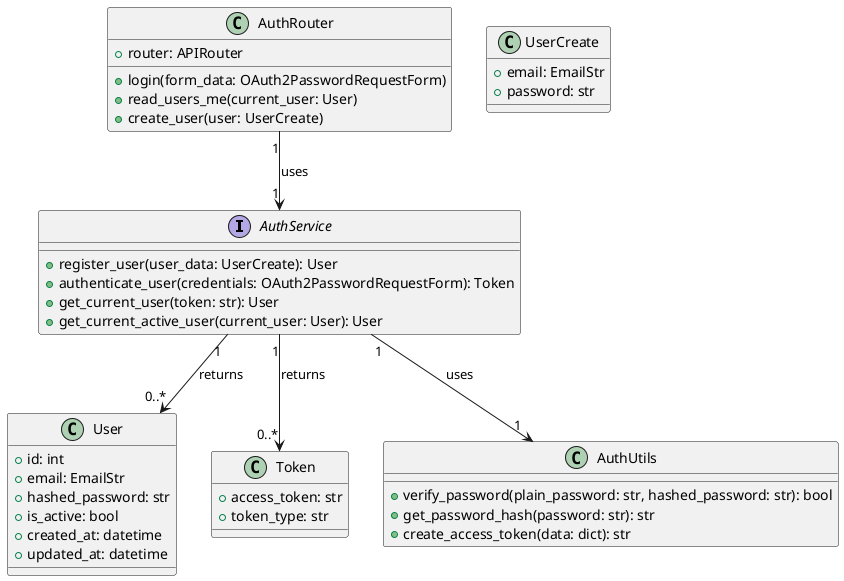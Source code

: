 @startuml AuthModule

' Domain
interface AuthService {
  + register_user(user_data: UserCreate): User
  + authenticate_user(credentials: OAuth2PasswordRequestForm): Token
  + get_current_user(token: str): User
  + get_current_active_user(current_user: User): User
}

' Models
class User {
  +id: int
  +email: EmailStr
  +hashed_password: str
  +is_active: bool
  +created_at: datetime
  +updated_at: datetime
}

class UserCreate {
  +email: EmailStr
  +password: str
}

class Token {
  +access_token: str
  +token_type: str
}

' Router
class AuthRouter {
  +router: APIRouter
  +login(form_data: OAuth2PasswordRequestForm)
  +read_users_me(current_user: User)
  +create_user(user: UserCreate)
}

' Utils
class AuthUtils {
  +verify_password(plain_password: str, hashed_password: str): bool
  +get_password_hash(password: str): str
  +create_access_token(data: dict): str
}

' Relationships
AuthRouter "1" --> "1" AuthService : uses
AuthService "1" --> "0..*" User : returns
AuthService "1" --> "0..*" Token : returns
AuthService "1" --> "1" AuthUtils : uses

@enduml
